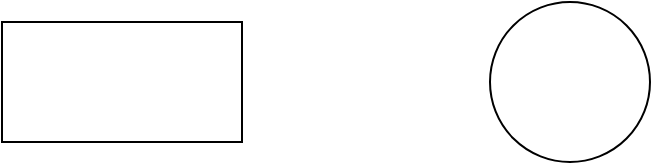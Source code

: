 <mxfile version="24.2.1" type="github">
  <diagram name="第 1 页" id="N8kE_OaOpR94kufS8Z1Y">
    <mxGraphModel dx="1434" dy="820" grid="1" gridSize="10" guides="1" tooltips="1" connect="1" arrows="1" fold="1" page="1" pageScale="1" pageWidth="827" pageHeight="1169" math="0" shadow="0">
      <root>
        <mxCell id="0" />
        <mxCell id="1" parent="0" />
        <mxCell id="Wfv6SaMHlTUcs-5vtOmW-1" value="" style="rounded=0;whiteSpace=wrap;html=1;" vertex="1" parent="1">
          <mxGeometry x="130" y="200" width="120" height="60" as="geometry" />
        </mxCell>
        <mxCell id="Wfv6SaMHlTUcs-5vtOmW-2" value="" style="ellipse;whiteSpace=wrap;html=1;aspect=fixed;" vertex="1" parent="1">
          <mxGeometry x="374" y="190" width="80" height="80" as="geometry" />
        </mxCell>
      </root>
    </mxGraphModel>
  </diagram>
</mxfile>
